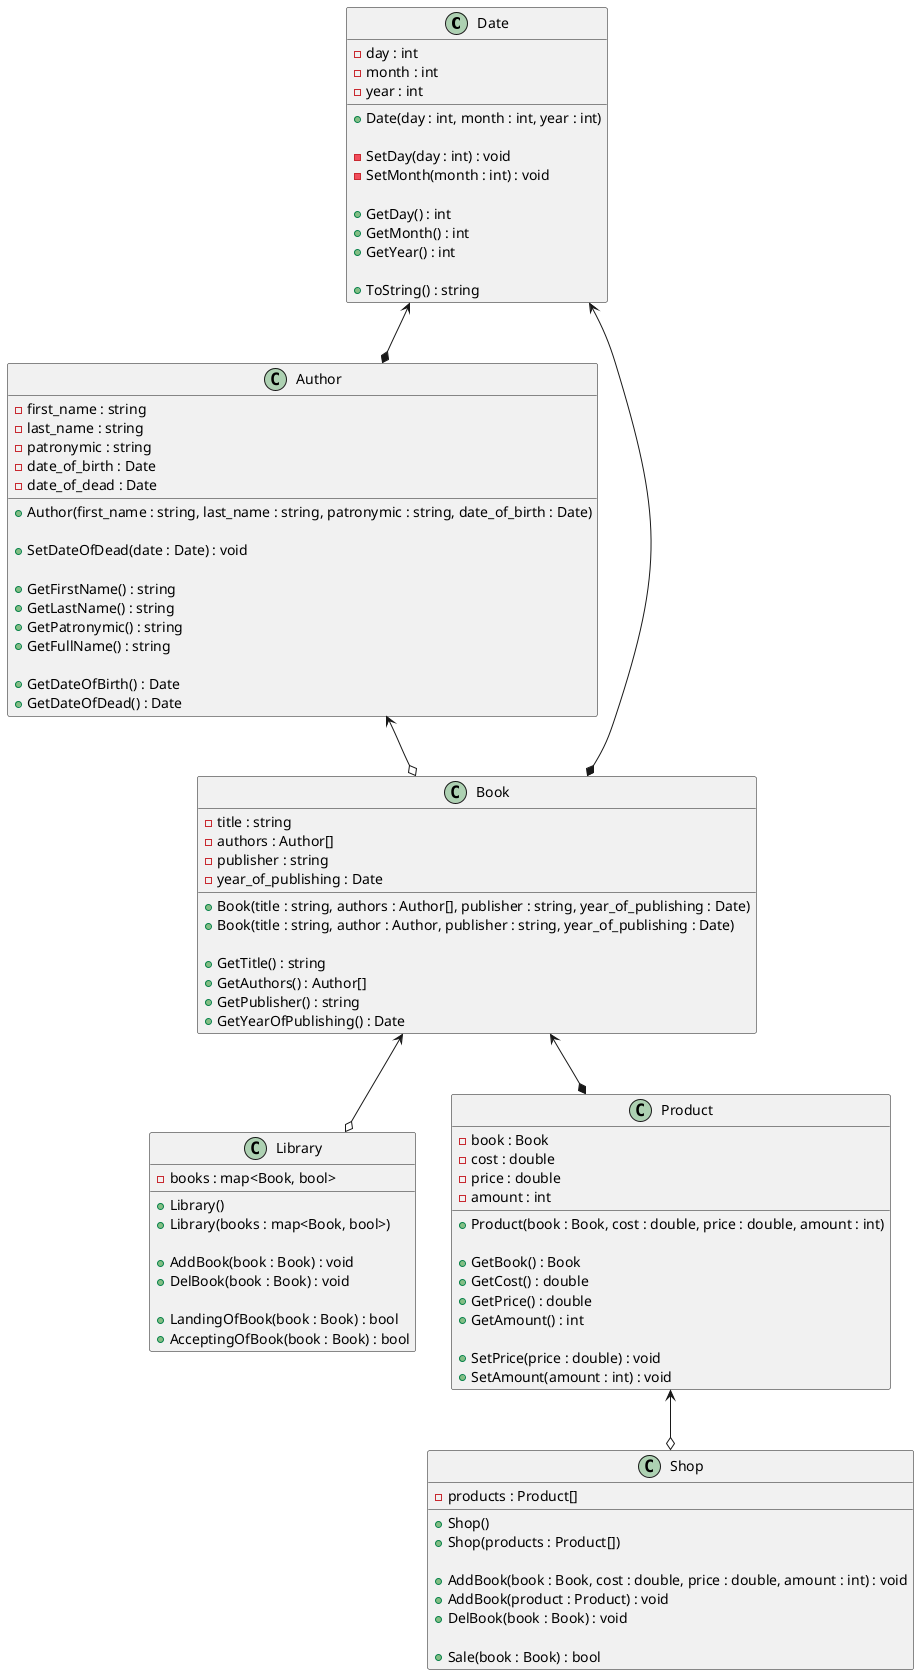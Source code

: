 @startuml
'https://plantuml.com/class-diagram

class Date {
- day : int
- month : int
- year : int

+ Date(day : int, month : int, year : int)

- SetDay(day : int) : void
- SetMonth(month : int) : void

+ GetDay() : int
+ GetMonth() : int
+ GetYear() : int

+ ToString() : string
}

Date <--* Author
class Author {
- first_name : string
- last_name : string
- patronymic : string
- date_of_birth : Date
- date_of_dead : Date

+ Author(first_name : string, last_name : string, patronymic : string, date_of_birth : Date)

+ SetDateOfDead(date : Date) : void

+ GetFirstName() : string
+ GetLastName() : string
+ GetPatronymic() : string
+ GetFullName() : string

+ GetDateOfBirth() : Date
+ GetDateOfDead() : Date
}

Date <--* Book
Author <--o Book
class Book {
- title : string
- authors : Author[]
- publisher : string
- year_of_publishing : Date

+ Book(title : string, authors : Author[], publisher : string, year_of_publishing : Date)
+ Book(title : string, author : Author, publisher : string, year_of_publishing : Date)

+ GetTitle() : string
+ GetAuthors() : Author[]
+ GetPublisher() : string
+ GetYearOfPublishing() : Date
}

Book <--o Library
class Library {
- books : map<Book, bool>

+ Library()
+ Library(books : map<Book, bool>)

+ AddBook(book : Book) : void
+ DelBook(book : Book) : void

+ LandingOfBook(book : Book) : bool
+ AcceptingOfBook(book : Book) : bool
}

Book <--* Product
class Product {
- book : Book
- cost : double
- price : double
- amount : int

+ Product(book : Book, cost : double, price : double, amount : int)

+ GetBook() : Book
+ GetCost() : double
+ GetPrice() : double
+ GetAmount() : int

+ SetPrice(price : double) : void
+ SetAmount(amount : int) : void
}

Product <--o Shop
class Shop {
- products : Product[]

+ Shop()
+ Shop(products : Product[])

+ AddBook(book : Book, cost : double, price : double, amount : int) : void
+ AddBook(product : Product) : void
+ DelBook(book : Book) : void

+ Sale(book : Book) : bool
}

@enduml
